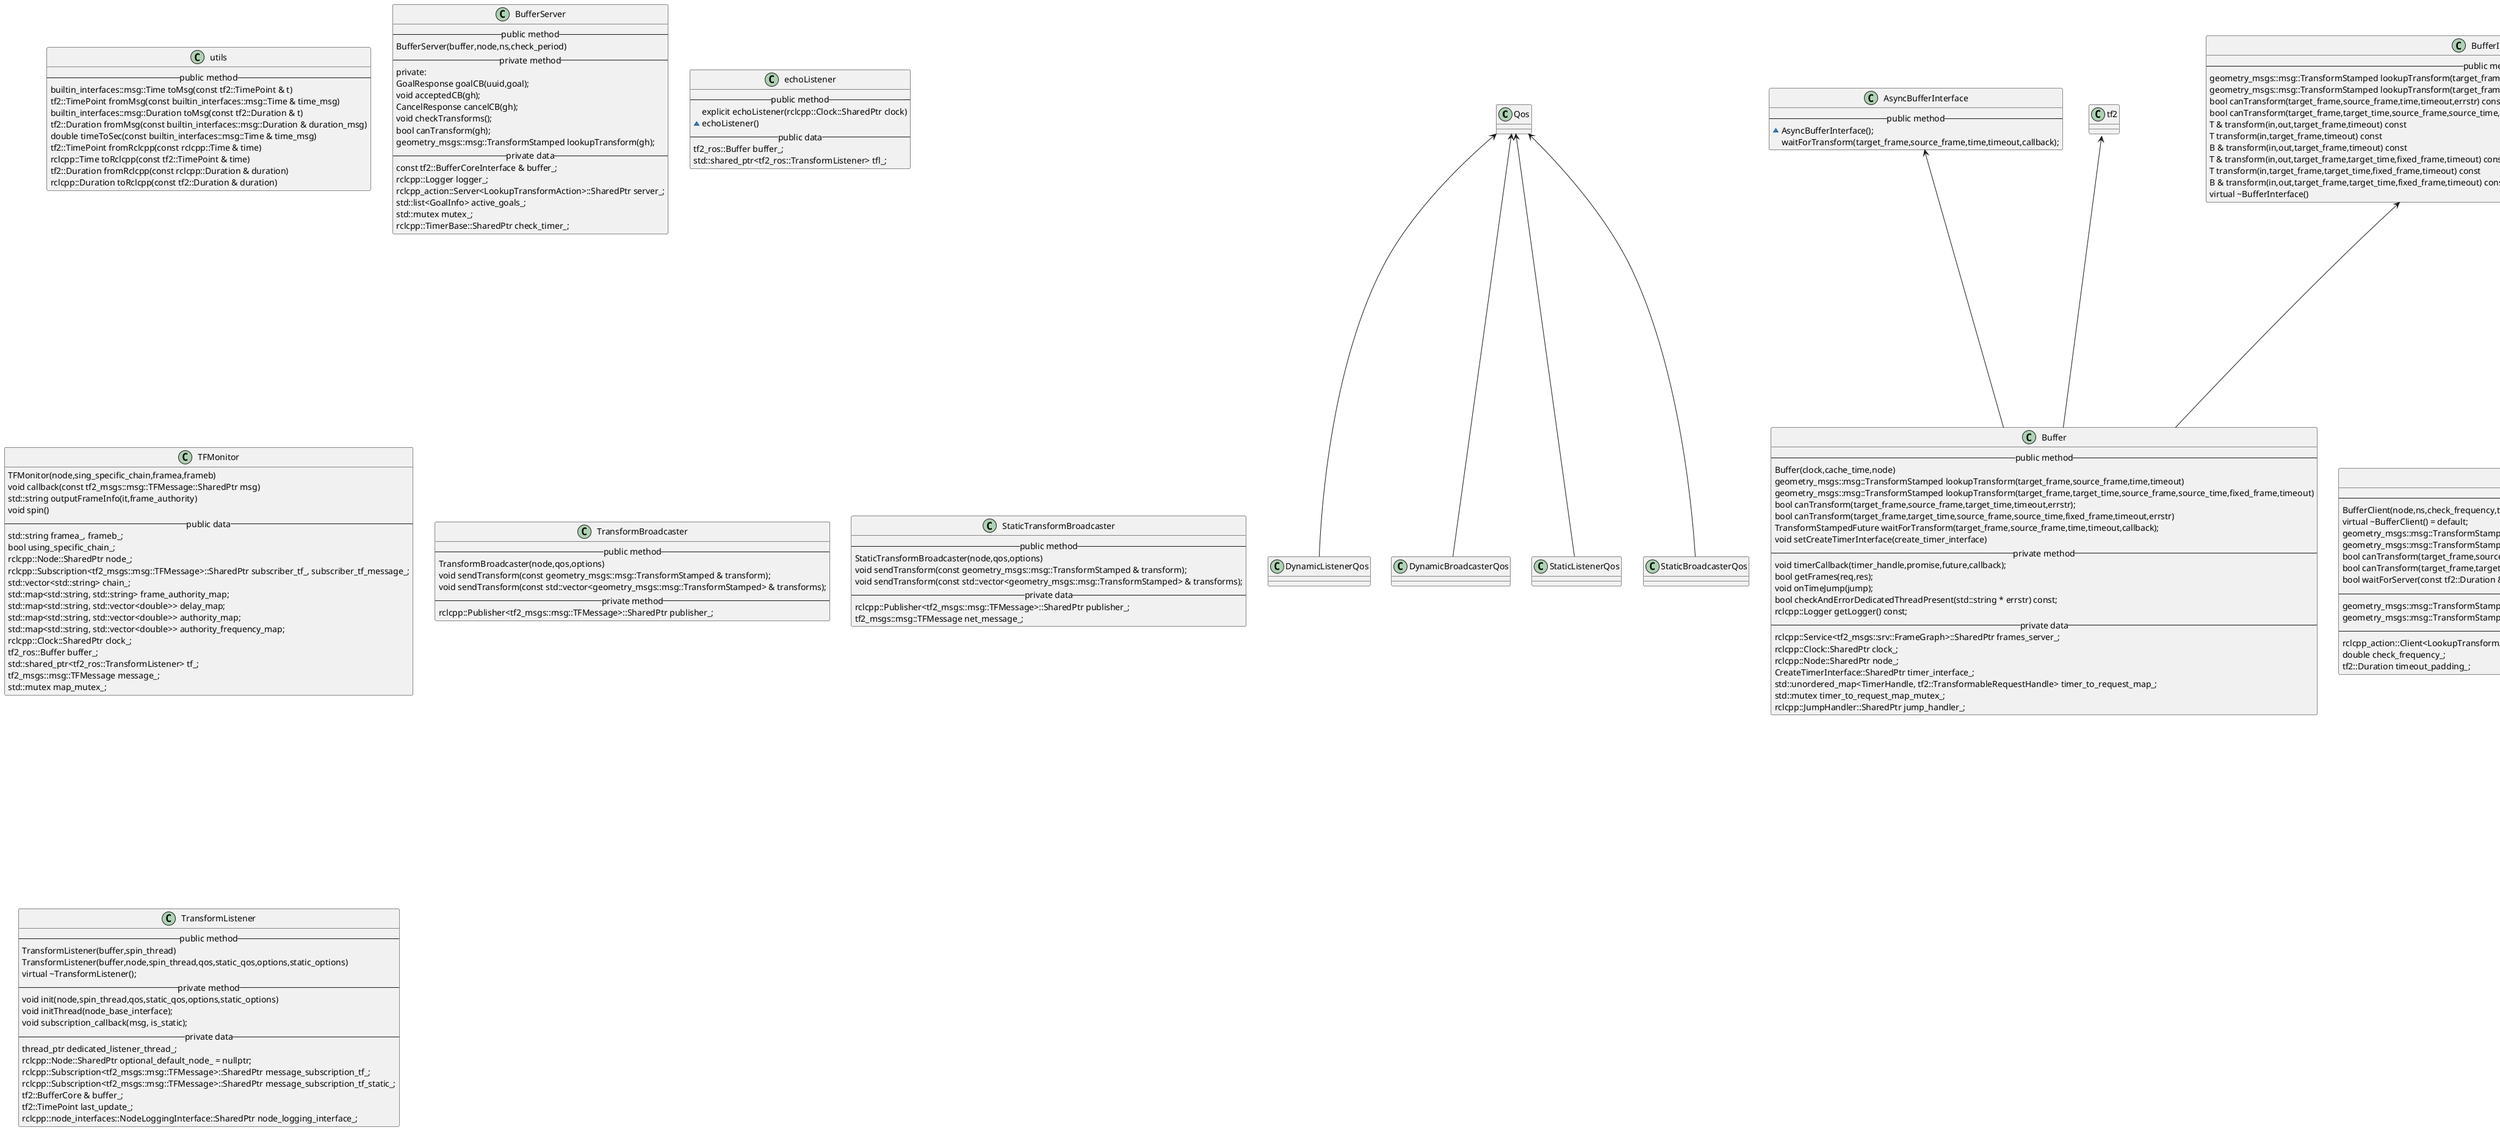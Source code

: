 @startuml
'https://plantuml.com/class-diagram
class Qos
Qos <-- DynamicListenerQos
Qos <-- DynamicBroadcasterQos
Qos <-- StaticListenerQos
Qos <-- StaticBroadcasterQos

class AsyncBufferInterface
{
-- public method --
~AsyncBufferInterface();
waitForTransform(target_frame,source_frame,time,timeout,callback);
}

class utils
{
-- public method --
builtin_interfaces::msg::Time toMsg(const tf2::TimePoint & t)
tf2::TimePoint fromMsg(const builtin_interfaces::msg::Time & time_msg)
builtin_interfaces::msg::Duration toMsg(const tf2::Duration & t)
tf2::Duration fromMsg(const builtin_interfaces::msg::Duration & duration_msg)
double timeToSec(const builtin_interfaces::msg::Time & time_msg)
tf2::TimePoint fromRclcpp(const rclcpp::Time & time)
rclcpp::Time toRclcpp(const tf2::TimePoint & time)
tf2::Duration fromRclcpp(const rclcpp::Duration & duration)
rclcpp::Duration toRclcpp(const tf2::Duration & duration)
}

class BufferInterface
{
-- public method --
geometry_msgs::msg::TransformStamped lookupTransform(target_frame,source_frame,time,timeout) const;
geometry_msgs::msg::TransformStamped lookupTransform(target_frame,target_time,source_frame,source_time,fixed_frame,timeout) const;
bool canTransform(target_frame,source_frame,time,timeout,errstr) const;
bool canTransform(target_frame,target_time,source_frame,source_time,fixed_frame,timeout,errstr) const;
T & transform(in,out,target_frame,timeout) const
T transform(in,target_frame,timeout) const
B & transform(in,out,target_frame,timeout) const
T & transform(in,out,target_frame,target_time,fixed_frame,timeout) const
T transform(in,target_frame,target_time,fixed_frame,timeout) const
B & transform(in,out,target_frame,target_time,fixed_frame,timeout) const
virtual ~BufferInterface()
}



class BufferServer
{
-- public method--
BufferServer(buffer,node,ns,check_period)
-- private method --
private:
GoalResponse goalCB(uuid,goal);
void acceptedCB(gh);
CancelResponse cancelCB(gh);
void checkTransforms();
bool canTransform(gh);
geometry_msgs::msg::TransformStamped lookupTransform(gh);
-- private data --
const tf2::BufferCoreInterface & buffer_;
rclcpp::Logger logger_;
rclcpp_action::Server<LookupTransformAction>::SharedPtr server_;
std::list<GoalInfo> active_goals_;
std::mutex mutex_;
rclcpp::TimerBase::SharedPtr check_timer_;
}

class runtime_error
runtime_error <-- LookupTransformGoalException
LookupTransformGoalException <-- GoalRejectedException
LookupTransformGoalException <-- GoalAbortedException
LookupTransformGoalException <-- GoalCanceledException
LookupTransformGoalException <-- UnexpectedResultCodeException


class BufferClient
{
-- public method --
BufferClient(node,ns,check_frequency,timeout_padding)
virtual ~BufferClient() = default;
geometry_msgs::msg::TransformStamped lookupTransform(target_frame,source_frame,time,timeout);
geometry_msgs::msg::TransformStamped lookupTransform(target_frame,target_time,source_frame,source_time,fixed_frame,timeout)
bool canTransform(target_frame,source_frame,time,timeout,errstr)
bool canTransform(target_frame,target_time,source_frame,source_time,fixed_frame,timeout,errstr);
bool waitForServer(const tf2::Duration & timeout = tf2::durationFromSec(0))
-- private method --
geometry_msgs::msg::TransformStamped processGoal(goal) const;
geometry_msgs::msg::TransformStamped processResult(result) const;
-- private data --
rclcpp_action::Client<LookupTransformAction>::SharedPtr client_;
double check_frequency_;
tf2::Duration timeout_padding_;
}

BufferInterface <-- BufferClient

runtime_error <-- CreateTimerInterfaceException
runtime_error <-- InvalidTimerHandleException

class CreateTimerInterface
{
-- public method --
~CreateTimerInterface() = default;
TimerHandle createTimer(clock,period,callback);
void cancel(timer_handle);
void reset(timer_handle);
void remove(timer_handle) = 0;
}

class CreateTimerROS
{
-- public method --
CreateTimerROS(node_base,node_timers);
~CreateTimerROS() = default;
TimerHandle createTimer(clock,period,callback) override;
void cancel(timer_handle) override;
void reset(timer_handle) override;
void remove(timer_handle) override;
-- private method --
void cancelNoLock(timer_handle);
void timerCallback(timer_handle,callback);
-- private data --
rclcpp::node_interfaces::NodeBaseInterface::SharedPtr node_base_;
rclcpp::node_interfaces::NodeTimersInterface::SharedPtr node_timers_;
TimerHandle next_timer_handle_index_;
std::unordered_map<TimerHandle, rclcpp::TimerBase::SharedPtr> timers_map_;
std::mutex timers_map_mutex_;
}

CreateTimerInterface <-- CreateTimerROS


class echoListener
{
-- public method --
explicit echoListener(rclcpp::Clock::SharedPtr clock)
~echoListener()
-- public data --
tf2_ros::Buffer buffer_;
std::shared_ptr<tf2_ros::TransformListener> tfl_;
}


class TFMonitor
{
TFMonitor(node,sing_specific_chain,framea,frameb)
void callback(const tf2_msgs::msg::TFMessage::SharedPtr msg)
std::string outputFrameInfo(it,frame_authority)
void spin()
-- public data --
std::string framea_, frameb_;
bool using_specific_chain_;
rclcpp::Node::SharedPtr node_;
rclcpp::Subscription<tf2_msgs::msg::TFMessage>::SharedPtr subscriber_tf_, subscriber_tf_message_;
std::vector<std::string> chain_;
std::map<std::string, std::string> frame_authority_map;
std::map<std::string, std::vector<double>> delay_map;
std::map<std::string, std::vector<double>> authority_map;
std::map<std::string, std::vector<double>> authority_frequency_map;
rclcpp::Clock::SharedPtr clock_;
tf2_ros::Buffer buffer_;
std::shared_ptr<tf2_ros::TransformListener> tf_;
tf2_msgs::msg::TFMessage message_;
std::mutex map_mutex_;
}

class TransformBroadcaster
{
-- public method --
TransformBroadcaster(node,qos,options)
void sendTransform(const geometry_msgs::msg::TransformStamped & transform);
void sendTransform(const std::vector<geometry_msgs::msg::TransformStamped> & transforms);
-- private method --
rclcpp::Publisher<tf2_msgs::msg::TFMessage>::SharedPtr publisher_;
}

class StaticTransformBroadcaster
{
-- public method --
StaticTransformBroadcaster(node,qos,options)
void sendTransform(const geometry_msgs::msg::TransformStamped & transform);
void sendTransform(const std::vector<geometry_msgs::msg::TransformStamped> & transforms);
-- private data --
rclcpp::Publisher<tf2_msgs::msg::TFMessage>::SharedPtr publisher_;
tf2_msgs::msg::TFMessage net_message_;
}

Node <-- StaticTransformBroadcasterNode
class StaticTransformBroadcasterNode
{
-- public method --
StaticTransformBroadcasterNode(options);
~StaticTransformBroadcasterNode();
-- private data --
std::unique_ptr<tf2_ros::StaticTransformBroadcaster> broadcaster_;
}

class Buffer
{
-- public method --
Buffer(clock,cache_time,node)
geometry_msgs::msg::TransformStamped lookupTransform(target_frame,source_frame,time,timeout)
geometry_msgs::msg::TransformStamped lookupTransform(target_frame,target_time,source_frame,source_time,fixed_frame,timeout)
bool canTransform(target_frame,source_frame,target_time,timeout,errstr);
bool canTransform(target_frame,target_time,source_frame,source_time,fixed_frame,timeout,errstr)
TransformStampedFuture waitForTransform(target_frame,source_frame,time,timeout,callback);
void setCreateTimerInterface(create_timer_interface)
-- private method --
void timerCallback(timer_handle,promise,future,callback);
bool getFrames(req,res);
void onTimeJump(jump);
bool checkAndErrorDedicatedThreadPresent(std::string * errstr) const;
rclcpp::Logger getLogger() const;
-- private data --
rclcpp::Service<tf2_msgs::srv::FrameGraph>::SharedPtr frames_server_;
rclcpp::Clock::SharedPtr clock_;
rclcpp::Node::SharedPtr node_;
CreateTimerInterface::SharedPtr timer_interface_;
std::unordered_map<TimerHandle, tf2::TransformableRequestHandle> timer_to_request_map_;
std::mutex timer_to_request_map_mutex_;
rclcpp::JumpHandler::SharedPtr jump_handler_;
}

BufferInterface <-- Buffer
AsyncBufferInterface <-- Buffer
tf2::BufferCore <-- Buffer

class TransformListener
{
-- public method --
TransformListener(buffer,spin_thread)
TransformListener(buffer,node,spin_thread,qos,static_qos,options,static_options)
virtual ~TransformListener();
-- private method --
void init(node,spin_thread,qos,static_qos,options,static_options)
void initThread(node_base_interface);
void subscription_callback(msg, is_static);
-- private data --
thread_ptr dedicated_listener_thread_;
rclcpp::Node::SharedPtr optional_default_node_ = nullptr;
rclcpp::Subscription<tf2_msgs::msg::TFMessage>::SharedPtr message_subscription_tf_;
rclcpp::Subscription<tf2_msgs::msg::TFMessage>::SharedPtr message_subscription_tf_static_;
tf2::BufferCore & buffer_;
tf2::TimePoint last_update_;
rclcpp::node_interfaces::NodeLoggingInterface::SharedPtr node_logging_interface_;
}

class MessageFilterBase
{
-- public method --
~MessageFilterBase()
void clear()
void setTargetFrame(target_frame);
void setTargetFrames(target_frames);
void setTolerance(tolerance);
}

class MessageFilter
{
-- public method --
MessageFilter(buffer,target_frame,queue_size,node,buffer_timeout)
MessageFilter(buffer,target_frame,queue_size,node_logging,node_clock,buffer_timeout)
MessageFilter(f,buffer,target_frame,queue_size,node,buffer_timeout)
MessageFilter(f,buffer,target_frame,queue_size,node_logging,node_clock,buffer_timeout)
~MessageFilter()
void setTargetFrame(const std::string & target_frame)
void setTargetFrames(const V_string & target_frames)
std::string getTargetFramesString()
void setTolerance(const rclcpp::Duration & tolerance)
void clear()
void add(const MEvent & evt)
void add(const MConstPtr & message)
virtual void setQueueSize(uint32_t new_queue_size)
virtual uint32_t getQueueSize()
-- private data --
void init()
void transformReadyCallback(future, handle)
void incomingMessage(const message_filters::MessageEvent<M const> & evt)
void checkFailures()
void messageDropped(const MEvent & evt, FilterFailureReason reason)
void messageReady(const MEvent & evt)
void signalFailure(const MEvent & evt, FilterFailureReason reason)
static std::string stripSlash(const std::string & in)
-- private data --
const rclcpp::node_interfaces::NodeLoggingInterface::SharedPtr node_logging_;
const rclcpp::node_interfaces::NodeClockInterface::SharedPtr node_clock_;
BufferT & buffer_;
V_string target_frames_;
std::string target_frames_string_;
std::mutex target_frames_mutex_;
uint32_t queue_size_;
uint64_t next_handle_index_ = 0;
L_MessageInfo messages_;
std::mutex messages_mutex_;
uint64_t expected_success_count_;
bool warned_about_empty_frame_id_;
uint64_t successful_transform_count_;
uint64_t failed_out_the_back_count_;
uint64_t transform_message_count_;
uint64_t incoming_message_count_;
uint64_t dropped_message_count_;
rclcpp::Time last_out_the_back_stamp_;
std::string last_out_the_back_frame_;
rclcpp::Time next_failure_warning_;
rclcpp::Duration time_tolerance_
message_filters::Connection message_connection_;
message_filters::Connection message_connection_failure;
tf2::Duration buffer_timeout_;
}

MessageFilterBase <-- MessageFilter
SimpleFilter <-- MessageFilter
@enduml